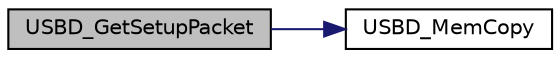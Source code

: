 digraph "USBD_GetSetupPacket"
{
 // LATEX_PDF_SIZE
  edge [fontname="Helvetica",fontsize="10",labelfontname="Helvetica",labelfontsize="10"];
  node [fontname="Helvetica",fontsize="10",shape=record];
  rankdir="LR";
  Node1 [label="USBD_GetSetupPacket",height=0.2,width=0.4,color="black", fillcolor="grey75", style="filled", fontcolor="black",tooltip="Get Setup Packet."];
  Node1 -> Node2 [color="midnightblue",fontsize="10",style="solid",fontname="Helvetica"];
  Node2 [label="USBD_MemCopy",height=0.2,width=0.4,color="black", fillcolor="white", style="filled",URL="$df/dbd/group___n_a_n_o100___u_s_b_d___e_x_p_o_r_t_e_d___f_u_n_c_t_i_o_n_s.html#gabcedfcc8d4cf29cd70dfb5179229f2b6",tooltip="To support byte access between USB SRAM and system SRAM."];
}

